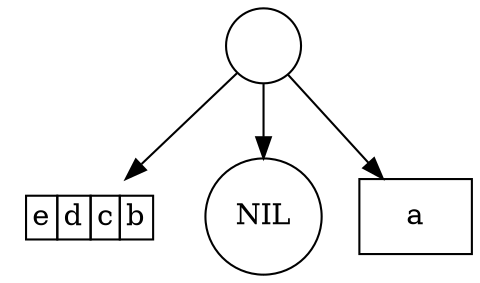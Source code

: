 digraph G {
	margin="0"
	root[shape=circle, label=""];
	front[shape=plaintext, label=<<table BORDER="0" CELLBORDER="1" CELLSPACING="0">
          <tr><td>e</td><td>d</td><td>c</td><td>b</td></tr></table>>];
	mid[shape=circle, label="NIL"];
	rear[shape=box, label="a"];
	root->front;
	root->mid;
	root->rear;
	{rank=same front->mid->rear[style=invis]}
}
